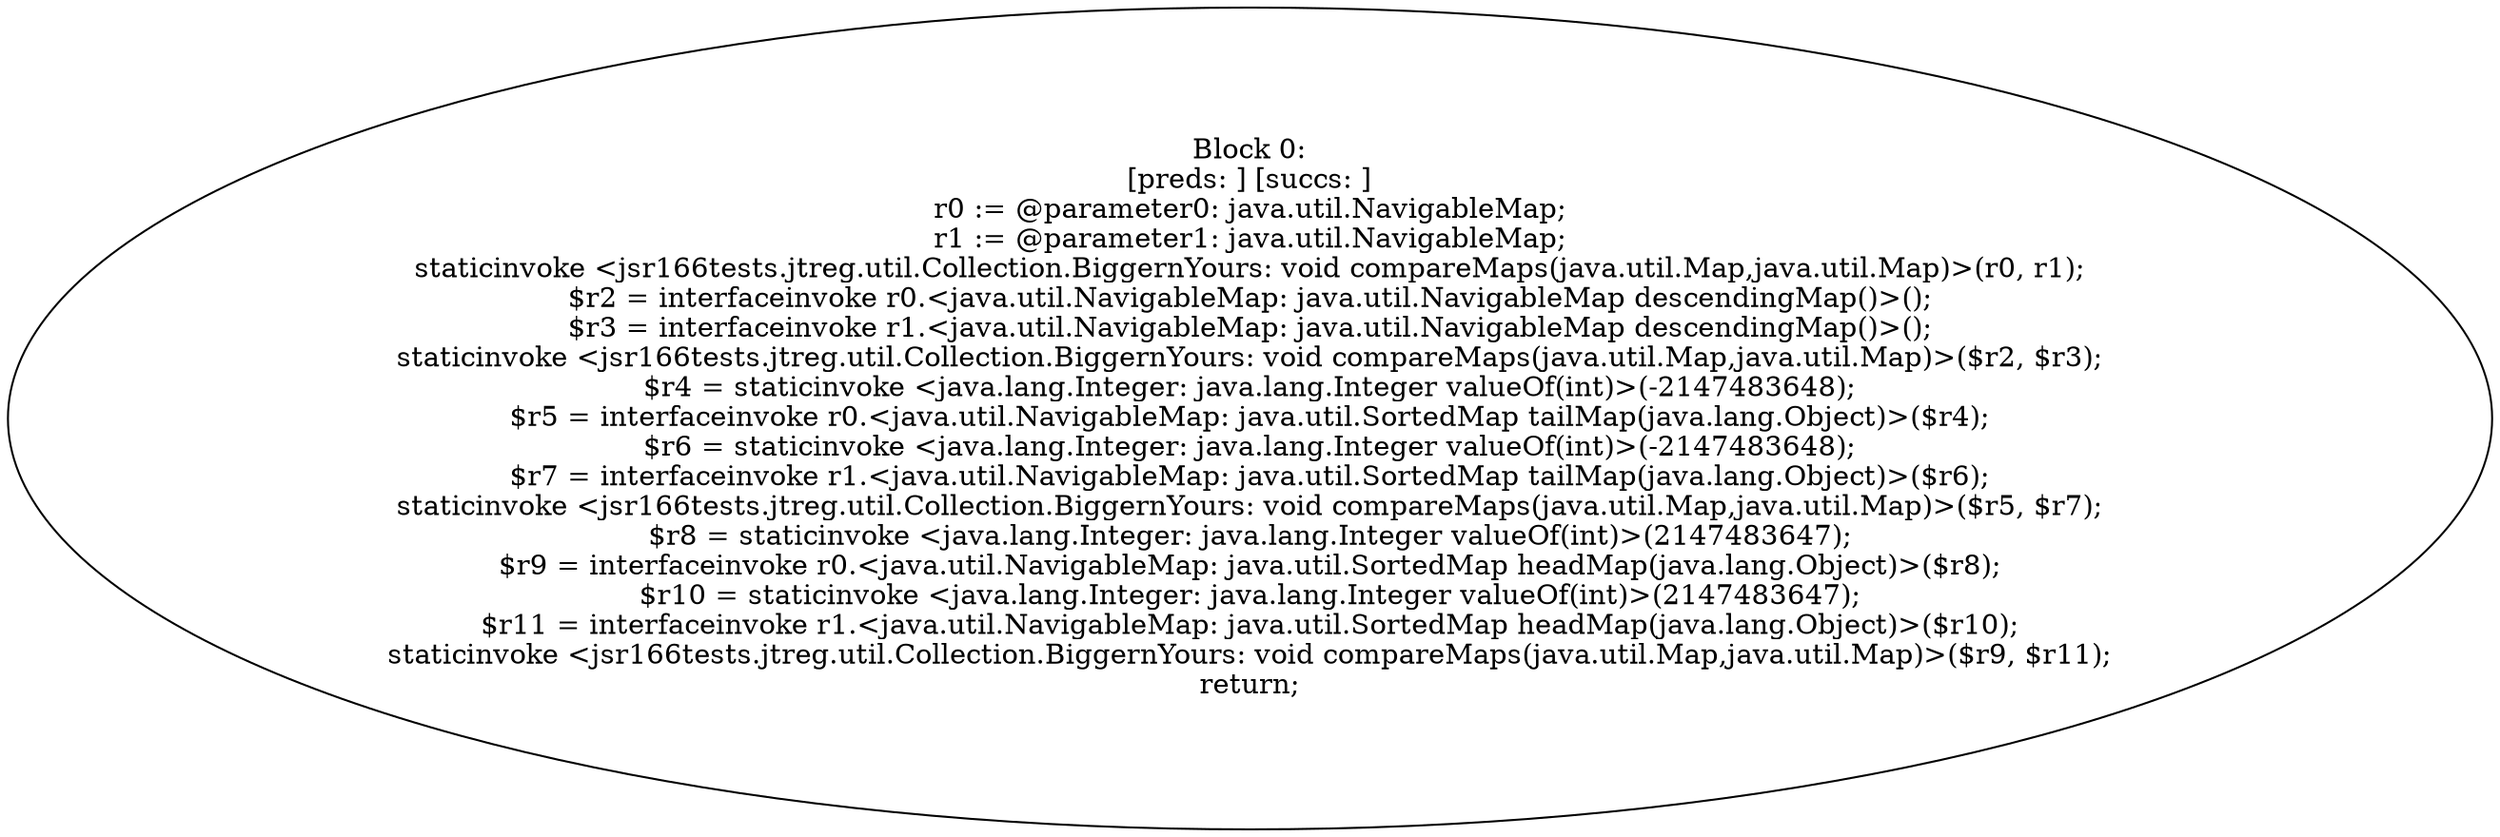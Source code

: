 digraph "unitGraph" {
    "Block 0:
[preds: ] [succs: ]
r0 := @parameter0: java.util.NavigableMap;
r1 := @parameter1: java.util.NavigableMap;
staticinvoke <jsr166tests.jtreg.util.Collection.BiggernYours: void compareMaps(java.util.Map,java.util.Map)>(r0, r1);
$r2 = interfaceinvoke r0.<java.util.NavigableMap: java.util.NavigableMap descendingMap()>();
$r3 = interfaceinvoke r1.<java.util.NavigableMap: java.util.NavigableMap descendingMap()>();
staticinvoke <jsr166tests.jtreg.util.Collection.BiggernYours: void compareMaps(java.util.Map,java.util.Map)>($r2, $r3);
$r4 = staticinvoke <java.lang.Integer: java.lang.Integer valueOf(int)>(-2147483648);
$r5 = interfaceinvoke r0.<java.util.NavigableMap: java.util.SortedMap tailMap(java.lang.Object)>($r4);
$r6 = staticinvoke <java.lang.Integer: java.lang.Integer valueOf(int)>(-2147483648);
$r7 = interfaceinvoke r1.<java.util.NavigableMap: java.util.SortedMap tailMap(java.lang.Object)>($r6);
staticinvoke <jsr166tests.jtreg.util.Collection.BiggernYours: void compareMaps(java.util.Map,java.util.Map)>($r5, $r7);
$r8 = staticinvoke <java.lang.Integer: java.lang.Integer valueOf(int)>(2147483647);
$r9 = interfaceinvoke r0.<java.util.NavigableMap: java.util.SortedMap headMap(java.lang.Object)>($r8);
$r10 = staticinvoke <java.lang.Integer: java.lang.Integer valueOf(int)>(2147483647);
$r11 = interfaceinvoke r1.<java.util.NavigableMap: java.util.SortedMap headMap(java.lang.Object)>($r10);
staticinvoke <jsr166tests.jtreg.util.Collection.BiggernYours: void compareMaps(java.util.Map,java.util.Map)>($r9, $r11);
return;
"
}
